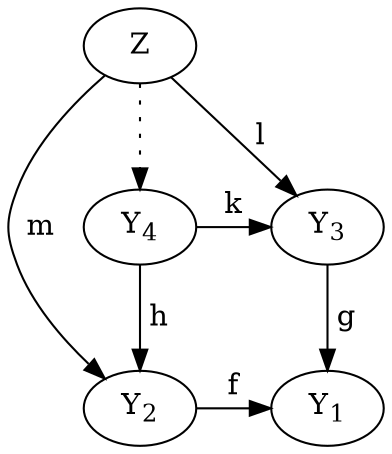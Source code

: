 digraph {
  Z -> Y2 [label=" m "];
  Z -> Y3 [label=" l "];
  Z -> Y4 [style="dotted"];
  Y4 -> Y3 [label=" k "];
  Y3 -> Y1 [label=" g "];
  Y4 -> Y2 [label=" h "];
  Y2 -> Y1 [label=" f "];
  Y1 [label=<Y<sub>1</sub>>];
  Y2 [label=<Y<sub>2</sub>>];
  Y3 [label=<Y<sub>3</sub>>];
  Y4 [label=<Y<sub>4</sub>>];
  {rank=same; Y4; Y3};
  {rank=same; Y2; Y1};
}
